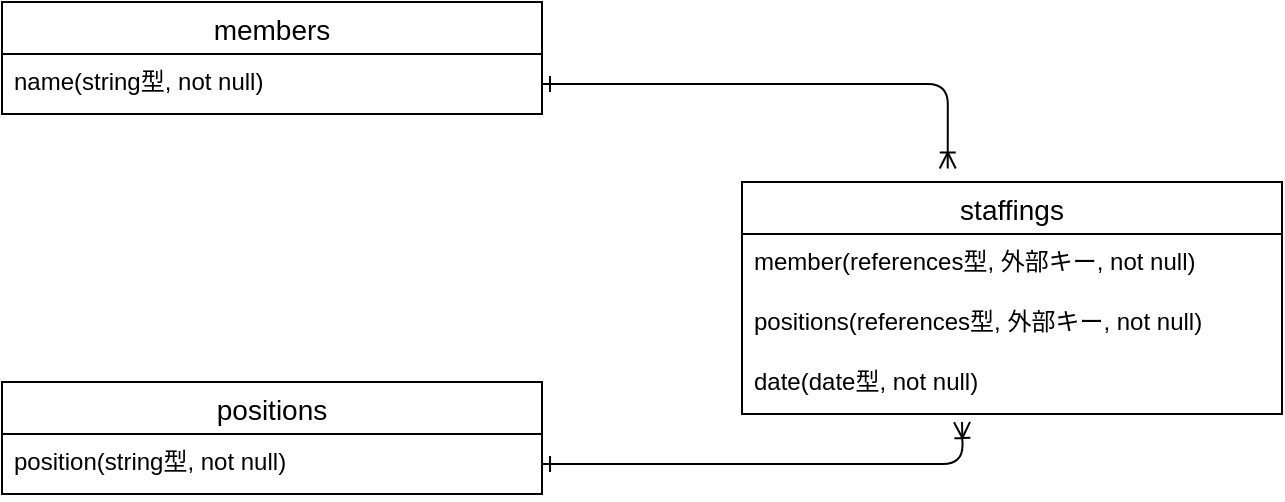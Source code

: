 <mxfile>
    <diagram id="xmbvvvgucfYSpMsHC7Mf" name="DB設計図">
        <mxGraphModel dx="976" dy="232" grid="1" gridSize="10" guides="1" tooltips="1" connect="1" arrows="1" fold="1" page="1" pageScale="1" pageWidth="827" pageHeight="1169" math="0" shadow="0">
            <root>
                <mxCell id="0"/>
                <mxCell id="1" parent="0"/>
                <mxCell id="2" value="members" style="swimlane;fontStyle=0;childLayout=stackLayout;horizontal=1;startSize=26;horizontalStack=0;resizeParent=1;resizeParentMax=0;resizeLast=0;collapsible=1;marginBottom=0;align=center;fontSize=14;" parent="1" vertex="1">
                    <mxGeometry x="30" y="50" width="270" height="56" as="geometry">
                        <mxRectangle x="30" y="50" width="90" height="30" as="alternateBounds"/>
                    </mxGeometry>
                </mxCell>
                <mxCell id="3" value="name(string型, not null)&#10; " style="text;strokeColor=none;fillColor=none;spacingLeft=4;spacingRight=4;overflow=hidden;rotatable=0;points=[[0,0.5],[1,0.5]];portConstraint=eastwest;fontSize=12;" parent="2" vertex="1">
                    <mxGeometry y="26" width="270" height="30" as="geometry"/>
                </mxCell>
                <mxCell id="bd3aJH8mzS9-JME_NRHw-9" value="positions" style="swimlane;fontStyle=0;childLayout=stackLayout;horizontal=1;startSize=26;horizontalStack=0;resizeParent=1;resizeParentMax=0;resizeLast=0;collapsible=1;marginBottom=0;align=center;fontSize=14;" parent="1" vertex="1">
                    <mxGeometry x="30" y="240" width="270" height="56" as="geometry"/>
                </mxCell>
                <mxCell id="bd3aJH8mzS9-JME_NRHw-10" value="position(string型, not null)&#10;" style="text;strokeColor=none;fillColor=none;spacingLeft=4;spacingRight=4;overflow=hidden;rotatable=0;points=[[0,0.5],[1,0.5]];portConstraint=eastwest;fontSize=12;" parent="bd3aJH8mzS9-JME_NRHw-9" vertex="1">
                    <mxGeometry y="26" width="270" height="30" as="geometry"/>
                </mxCell>
                <mxCell id="bd3aJH8mzS9-JME_NRHw-18" value="staffings" style="swimlane;fontStyle=0;childLayout=stackLayout;horizontal=1;startSize=26;horizontalStack=0;resizeParent=1;resizeParentMax=0;resizeLast=0;collapsible=1;marginBottom=0;align=center;fontSize=14;" parent="1" vertex="1">
                    <mxGeometry x="400" y="140" width="270" height="116" as="geometry"/>
                </mxCell>
                <mxCell id="bd3aJH8mzS9-JME_NRHw-19" value="member(references型, 外部キー, not null)" style="text;strokeColor=none;fillColor=none;spacingLeft=4;spacingRight=4;overflow=hidden;rotatable=0;points=[[0,0.5],[1,0.5]];portConstraint=eastwest;fontSize=12;" parent="bd3aJH8mzS9-JME_NRHw-18" vertex="1">
                    <mxGeometry y="26" width="270" height="30" as="geometry"/>
                </mxCell>
                <mxCell id="bd3aJH8mzS9-JME_NRHw-20" value="positions(references型, 外部キー, not null)" style="text;strokeColor=none;fillColor=none;spacingLeft=4;spacingRight=4;overflow=hidden;rotatable=0;points=[[0,0.5],[1,0.5]];portConstraint=eastwest;fontSize=12;" parent="bd3aJH8mzS9-JME_NRHw-18" vertex="1">
                    <mxGeometry y="56" width="270" height="30" as="geometry"/>
                </mxCell>
                <mxCell id="g24KlrAY4LzLQu30Raps-5" value="date(date型, not null)" style="text;strokeColor=none;fillColor=none;spacingLeft=4;spacingRight=4;overflow=hidden;rotatable=0;points=[[0,0.5],[1,0.5]];portConstraint=eastwest;fontSize=12;shadow=0;" vertex="1" parent="bd3aJH8mzS9-JME_NRHw-18">
                    <mxGeometry y="86" width="270" height="30" as="geometry"/>
                </mxCell>
                <mxCell id="bd3aJH8mzS9-JME_NRHw-23" style="edgeStyle=orthogonalEdgeStyle;html=1;exitX=1;exitY=0.5;exitDx=0;exitDy=0;entryX=0.381;entryY=-0.058;entryDx=0;entryDy=0;entryPerimeter=0;endArrow=ERoneToMany;endFill=0;startArrow=ERone;startFill=0;" parent="1" source="3" target="bd3aJH8mzS9-JME_NRHw-18" edge="1">
                    <mxGeometry relative="1" as="geometry">
                        <mxPoint x="500" y="90" as="targetPoint"/>
                    </mxGeometry>
                </mxCell>
                <mxCell id="bd3aJH8mzS9-JME_NRHw-24" style="edgeStyle=orthogonalEdgeStyle;html=1;endArrow=ERoneToMany;endFill=0;startArrow=ERone;startFill=0;" parent="1" source="bd3aJH8mzS9-JME_NRHw-10" edge="1">
                    <mxGeometry relative="1" as="geometry">
                        <mxPoint x="510" y="260" as="targetPoint"/>
                    </mxGeometry>
                </mxCell>
            </root>
        </mxGraphModel>
    </diagram>
    <diagram id="_C95iBAj3MDxY9wLROZA" name="画面遷移図">
        <mxGraphModel dx="1803" dy="232" grid="1" gridSize="10" guides="1" tooltips="1" connect="1" arrows="1" fold="1" page="1" pageScale="1" pageWidth="827" pageHeight="1169" math="0" shadow="0">
            <root>
                <mxCell id="0"/>
                <mxCell id="1" parent="0"/>
                <mxCell id="sVw_fEMtVUgnxds5eYEe-5" value="トップページ" style="rounded=1;arcSize=10;whiteSpace=wrap;html=1;align=center;shadow=1;" parent="1" vertex="1">
                    <mxGeometry x="320" y="260" width="230" height="100" as="geometry"/>
                </mxCell>
                <mxCell id="sVw_fEMtVUgnxds5eYEe-11" style="edgeStyle=orthogonalEdgeStyle;html=1;startArrow=none;startFill=0;endArrow=classic;endFill=1;entryX=0.806;entryY=1.025;entryDx=0;entryDy=0;entryPerimeter=0;" parent="1" source="sVw_fEMtVUgnxds5eYEe-5" target="sVw_fEMtVUgnxds5eYEe-6" edge="1">
                    <mxGeometry relative="1" as="geometry">
                        <mxPoint x="110" y="160" as="targetPoint"/>
                        <Array as="points">
                            <mxPoint x="150" y="310"/>
                        </Array>
                    </mxGeometry>
                </mxCell>
                <mxCell id="sVw_fEMtVUgnxds5eYEe-12" style="edgeStyle=orthogonalEdgeStyle;html=1;entryX=0.5;entryY=1;entryDx=0;entryDy=0;startArrow=none;startFill=0;endArrow=classic;endFill=1;" parent="1" source="sVw_fEMtVUgnxds5eYEe-5" target="sVw_fEMtVUgnxds5eYEe-7" edge="1">
                    <mxGeometry relative="1" as="geometry"/>
                </mxCell>
                <mxCell id="sVw_fEMtVUgnxds5eYEe-31" style="edgeStyle=orthogonalEdgeStyle;html=1;startArrow=none;startFill=0;endArrow=classic;endFill=1;exitX=0.25;exitY=1;exitDx=0;exitDy=0;entryX=0.25;entryY=0;entryDx=0;entryDy=0;" parent="1" source="sVw_fEMtVUgnxds5eYEe-5" target="sVw_fEMtVUgnxds5eYEe-30" edge="1">
                    <mxGeometry relative="1" as="geometry"/>
                </mxCell>
                <mxCell id="sVw_fEMtVUgnxds5eYEe-13" value="" style="edgeStyle=orthogonalEdgeStyle;html=1;startArrow=none;startFill=0;endArrow=classic;endFill=1;" parent="1" source="sVw_fEMtVUgnxds5eYEe-6" target="sVw_fEMtVUgnxds5eYEe-10" edge="1">
                    <mxGeometry relative="1" as="geometry"/>
                </mxCell>
                <mxCell id="sVw_fEMtVUgnxds5eYEe-24" style="edgeStyle=orthogonalEdgeStyle;html=1;entryX=0.5;entryY=0;entryDx=0;entryDy=0;startArrow=none;startFill=0;endArrow=classic;endFill=1;" parent="1" target="sVw_fEMtVUgnxds5eYEe-8" edge="1">
                    <mxGeometry relative="1" as="geometry">
                        <mxPoint x="40" y="120" as="sourcePoint"/>
                    </mxGeometry>
                </mxCell>
                <mxCell id="sVw_fEMtVUgnxds5eYEe-6" value="メンバー登録ページ" style="rounded=1;arcSize=10;whiteSpace=wrap;html=1;align=center;" parent="1" vertex="1">
                    <mxGeometry x="20" y="50" width="160" height="80" as="geometry"/>
                </mxCell>
                <mxCell id="sVw_fEMtVUgnxds5eYEe-15" value="" style="edgeStyle=orthogonalEdgeStyle;html=1;startArrow=none;startFill=0;endArrow=classic;endFill=1;" parent="1" source="sVw_fEMtVUgnxds5eYEe-7" target="sVw_fEMtVUgnxds5eYEe-9" edge="1">
                    <mxGeometry relative="1" as="geometry"/>
                </mxCell>
                <mxCell id="sVw_fEMtVUgnxds5eYEe-27" style="edgeStyle=orthogonalEdgeStyle;html=1;entryX=0.644;entryY=-0.012;entryDx=0;entryDy=0;entryPerimeter=0;startArrow=none;startFill=0;endArrow=classic;endFill=1;" parent="1" source="sVw_fEMtVUgnxds5eYEe-7" target="sVw_fEMtVUgnxds5eYEe-22" edge="1">
                    <mxGeometry relative="1" as="geometry">
                        <Array as="points">
                            <mxPoint x="834" y="90"/>
                        </Array>
                    </mxGeometry>
                </mxCell>
                <mxCell id="sVw_fEMtVUgnxds5eYEe-7" value="ポジション登録ページ" style="rounded=1;arcSize=10;whiteSpace=wrap;html=1;align=center;" parent="1" vertex="1">
                    <mxGeometry x="620" y="50" width="160" height="80" as="geometry"/>
                </mxCell>
                <mxCell id="sVw_fEMtVUgnxds5eYEe-25" style="edgeStyle=orthogonalEdgeStyle;html=1;entryX=0.5;entryY=0;entryDx=0;entryDy=0;startArrow=none;startFill=0;endArrow=classic;endFill=1;" parent="1" source="sVw_fEMtVUgnxds5eYEe-8" target="sVw_fEMtVUgnxds5eYEe-23" edge="1">
                    <mxGeometry relative="1" as="geometry"/>
                </mxCell>
                <mxCell id="sVw_fEMtVUgnxds5eYEe-8" value="メンバー編集ページ" style="rounded=1;arcSize=10;whiteSpace=wrap;html=1;align=center;" parent="1" vertex="1">
                    <mxGeometry x="-40" y="200" width="160" height="80" as="geometry"/>
                </mxCell>
                <mxCell id="sVw_fEMtVUgnxds5eYEe-16" style="edgeStyle=orthogonalEdgeStyle;html=1;entryX=0.5;entryY=0;entryDx=0;entryDy=0;startArrow=none;startFill=0;endArrow=classic;endFill=1;" parent="1" source="sVw_fEMtVUgnxds5eYEe-9" target="sVw_fEMtVUgnxds5eYEe-5" edge="1">
                    <mxGeometry relative="1" as="geometry"/>
                </mxCell>
                <mxCell id="sVw_fEMtVUgnxds5eYEe-9" value="ポジション登録完了ページ" style="rounded=1;arcSize=10;whiteSpace=wrap;html=1;align=center;" parent="1" vertex="1">
                    <mxGeometry x="430" y="50" width="160" height="80" as="geometry"/>
                </mxCell>
                <mxCell id="sVw_fEMtVUgnxds5eYEe-14" style="edgeStyle=orthogonalEdgeStyle;html=1;startArrow=none;startFill=0;endArrow=classic;endFill=1;" parent="1" source="sVw_fEMtVUgnxds5eYEe-10" edge="1">
                    <mxGeometry relative="1" as="geometry">
                        <mxPoint x="390" y="260" as="targetPoint"/>
                        <Array as="points">
                            <mxPoint x="290" y="195"/>
                            <mxPoint x="390" y="195"/>
                            <mxPoint x="390" y="260"/>
                        </Array>
                    </mxGeometry>
                </mxCell>
                <mxCell id="sVw_fEMtVUgnxds5eYEe-10" value="メンバー登録完了ページ" style="rounded=1;arcSize=10;whiteSpace=wrap;html=1;align=center;" parent="1" vertex="1">
                    <mxGeometry x="210" y="50" width="160" height="80" as="geometry"/>
                </mxCell>
                <mxCell id="sVw_fEMtVUgnxds5eYEe-29" style="edgeStyle=orthogonalEdgeStyle;html=1;startArrow=none;startFill=0;endArrow=classic;endFill=1;" parent="1" source="sVw_fEMtVUgnxds5eYEe-21" edge="1">
                    <mxGeometry relative="1" as="geometry">
                        <mxPoint x="551" y="340" as="targetPoint"/>
                        <Array as="points">
                            <mxPoint x="551" y="340"/>
                        </Array>
                    </mxGeometry>
                </mxCell>
                <mxCell id="sVw_fEMtVUgnxds5eYEe-21" value="ポジション編集完了ページ" style="rounded=1;arcSize=10;whiteSpace=wrap;html=1;align=center;" parent="1" vertex="1">
                    <mxGeometry x="730" y="290" width="160" height="80" as="geometry"/>
                </mxCell>
                <mxCell id="sVw_fEMtVUgnxds5eYEe-28" style="edgeStyle=orthogonalEdgeStyle;html=1;entryX=0.5;entryY=0;entryDx=0;entryDy=0;startArrow=none;startFill=0;endArrow=classic;endFill=1;" parent="1" source="sVw_fEMtVUgnxds5eYEe-22" target="sVw_fEMtVUgnxds5eYEe-21" edge="1">
                    <mxGeometry relative="1" as="geometry"/>
                </mxCell>
                <mxCell id="sVw_fEMtVUgnxds5eYEe-22" value="ポジション編集ページ" style="rounded=1;arcSize=10;whiteSpace=wrap;html=1;align=center;" parent="1" vertex="1">
                    <mxGeometry x="730" y="170" width="160" height="80" as="geometry"/>
                </mxCell>
                <mxCell id="sVw_fEMtVUgnxds5eYEe-26" style="edgeStyle=orthogonalEdgeStyle;html=1;entryX=-0.017;entryY=0.67;entryDx=0;entryDy=0;entryPerimeter=0;startArrow=none;startFill=0;endArrow=classic;endFill=1;" parent="1" source="sVw_fEMtVUgnxds5eYEe-23" target="sVw_fEMtVUgnxds5eYEe-5" edge="1">
                    <mxGeometry relative="1" as="geometry"/>
                </mxCell>
                <mxCell id="sVw_fEMtVUgnxds5eYEe-23" value="メンバー編集完了ページ" style="rounded=1;arcSize=10;whiteSpace=wrap;html=1;align=center;" parent="1" vertex="1">
                    <mxGeometry x="-40" y="320" width="160" height="80" as="geometry"/>
                </mxCell>
                <mxCell id="sVw_fEMtVUgnxds5eYEe-33" style="edgeStyle=orthogonalEdgeStyle;html=1;entryX=0.75;entryY=1;entryDx=0;entryDy=0;startArrow=none;startFill=0;endArrow=classic;endFill=1;exitX=0.75;exitY=0;exitDx=0;exitDy=0;" parent="1" source="sVw_fEMtVUgnxds5eYEe-30" target="sVw_fEMtVUgnxds5eYEe-5" edge="1">
                    <mxGeometry relative="1" as="geometry"/>
                </mxCell>
                <mxCell id="sVw_fEMtVUgnxds5eYEe-30" value="スタッフィング登録ページ" style="rounded=1;arcSize=10;whiteSpace=wrap;html=1;align=center;" parent="1" vertex="1">
                    <mxGeometry x="320" y="400" width="230" height="100" as="geometry"/>
                </mxCell>
            </root>
        </mxGraphModel>
    </diagram>
</mxfile>